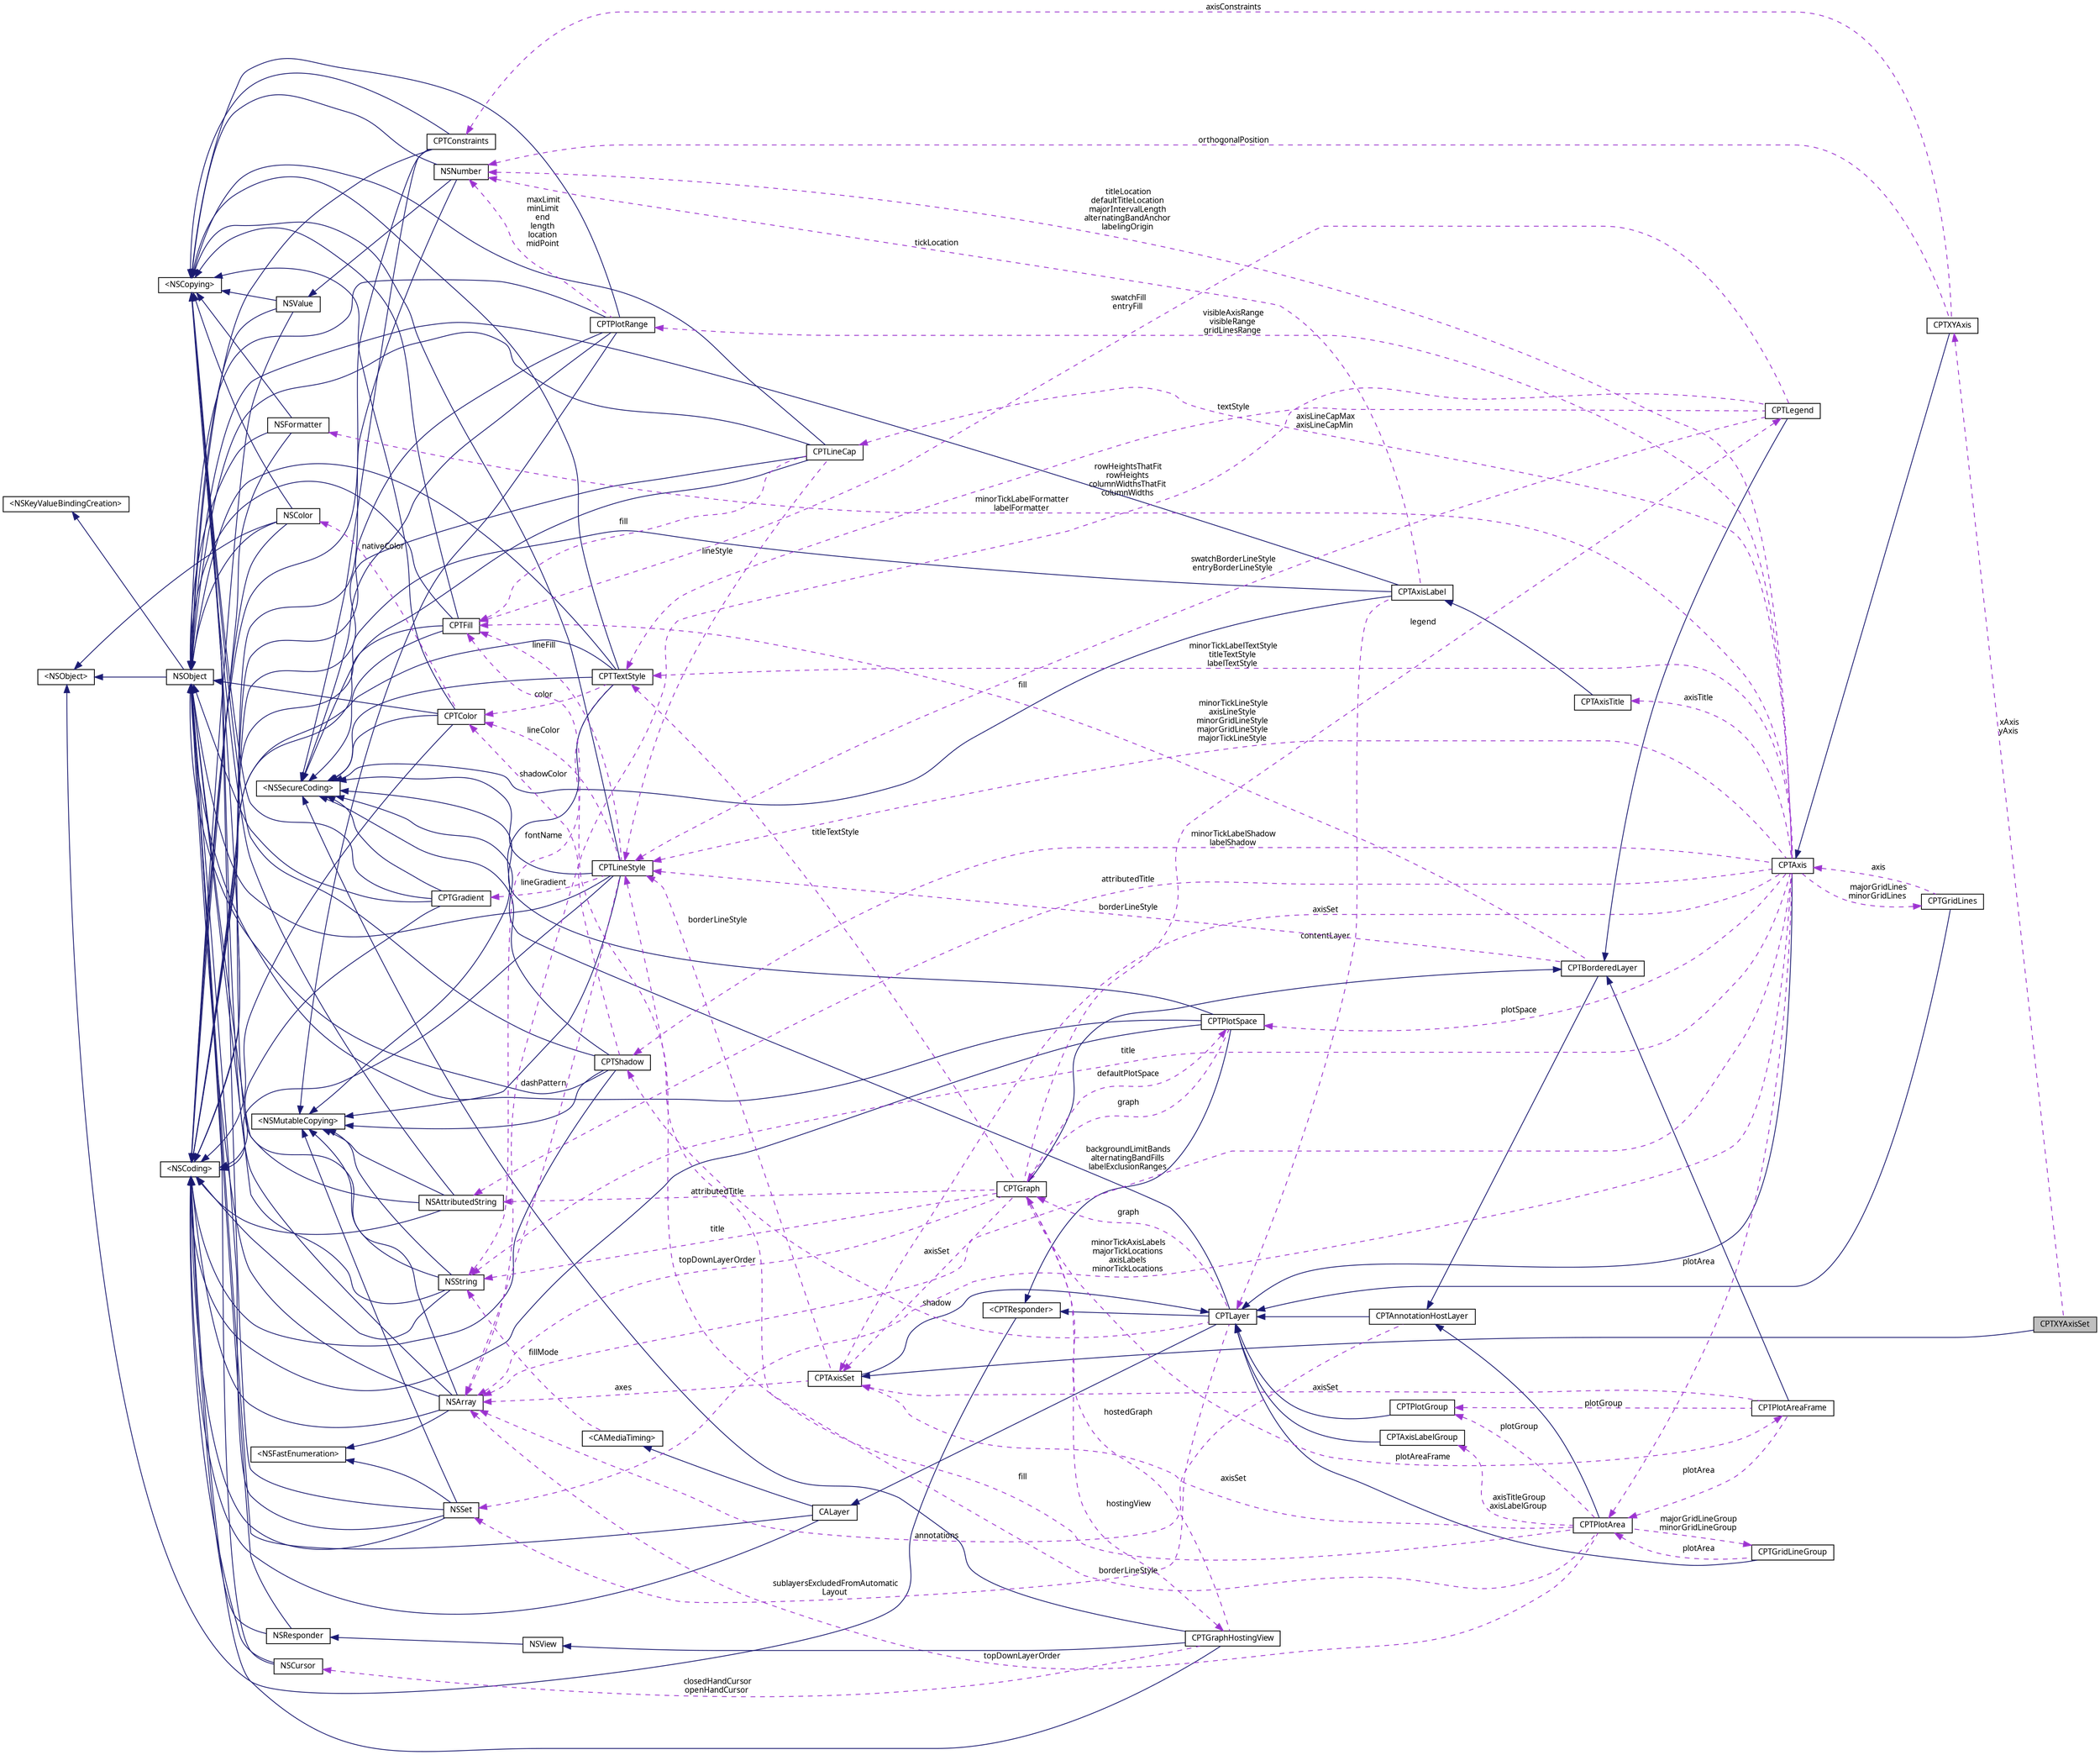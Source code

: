 digraph "CPTXYAxisSet"
{
 // LATEX_PDF_SIZE
  bgcolor="transparent";
  edge [fontname="Lucinda Grande",fontsize="10",labelfontname="Lucinda Grande",labelfontsize="10"];
  node [fontname="Lucinda Grande",fontsize="10",shape=record];
  rankdir="LR";
  Node1 [label="CPTXYAxisSet",height=0.2,width=0.4,color="black", fillcolor="grey75", style="filled", fontcolor="black",tooltip="A set of cartesian (X-Y) axes."];
  Node2 -> Node1 [dir="back",color="midnightblue",fontsize="10",style="solid",fontname="Lucinda Grande"];
  Node2 [label="CPTAxisSet",height=0.2,width=0.4,color="black",URL="$interface_c_p_t_axis_set.html",tooltip="A container layer for the set of axes for a graph."];
  Node3 -> Node2 [dir="back",color="midnightblue",fontsize="10",style="solid",fontname="Lucinda Grande"];
  Node3 [label="CPTLayer",height=0.2,width=0.4,color="black",URL="$interface_c_p_t_layer.html",tooltip="Base class for all Core Animation layers in Core Plot."];
  Node4 -> Node3 [dir="back",color="midnightblue",fontsize="10",style="solid",fontname="Lucinda Grande"];
  Node4 [label="CALayer",height=0.2,width=0.4,color="black",URL="/Users/eskroch/Projects/Core Plot/documentation/doxygen/doxygen-cocoa-tags.xml$https://developer.apple.com/library/mac/.html#documentation/GraphicsImaging/Reference/CALayer_class/Introduction/Introduction",tooltip=" "];
  Node5 -> Node4 [dir="back",color="midnightblue",fontsize="10",style="solid",fontname="Lucinda Grande"];
  Node5 [label="NSObject",height=0.2,width=0.4,color="black",URL="/Users/eskroch/Projects/Core Plot/documentation/doxygen/doxygen-cocoa-tags.xml$https://developer.apple.com/library/mac/.html#documentation/Cocoa/Reference/Foundation/Classes/NSObject_Class/Reference/Reference",tooltip=" "];
  Node6 -> Node5 [dir="back",color="midnightblue",fontsize="10",style="solid",fontname="Lucinda Grande"];
  Node6 [label="\<NSObject\>",height=0.2,width=0.4,color="black",URL="/Users/eskroch/Projects/Core Plot/documentation/doxygen/doxygen-cocoa-tags.xml$https://developer.apple.com/library/mac/.html#documentation/Cocoa/Reference/Foundation/Protocols/NSObject_Protocol/Reference/NSObject",tooltip=" "];
  Node7 -> Node5 [dir="back",color="midnightblue",fontsize="10",style="solid",fontname="Lucinda Grande"];
  Node7 [label="\<NSKeyValueBindingCreation\>",height=0.2,width=0.4,color="black",URL="/Users/eskroch/Projects/Core Plot/documentation/doxygen/doxygen-cocoa-tags.xml$https://developer.apple.com/library/mac/.html#documentation/Cocoa/Reference/ApplicationKit/Protocols/NSKeyValueBindingCreation_Protocol/Reference/Reference",tooltip=" "];
  Node8 -> Node4 [dir="back",color="midnightblue",fontsize="10",style="solid",fontname="Lucinda Grande"];
  Node8 [label="\<NSCoding\>",height=0.2,width=0.4,color="black",URL="/Users/eskroch/Projects/Core Plot/documentation/doxygen/doxygen-cocoa-tags.xml$https://developer.apple.com/library/mac/.html#documentation/Cocoa/Reference/Foundation/Protocols/NSCoding_Protocol/Reference/Reference",tooltip=" "];
  Node9 -> Node4 [dir="back",color="midnightblue",fontsize="10",style="solid",fontname="Lucinda Grande"];
  Node9 [label="\<CAMediaTiming\>",height=0.2,width=0.4,color="black",URL="/Users/eskroch/Projects/Core Plot/documentation/doxygen/doxygen-cocoa-tags.xml$https://developer.apple.com/library/mac/.html#documentation/GraphicsImaging/Reference/CAMediaTiming_protocol/Introduction/Introduction",tooltip=" "];
  Node10 -> Node9 [dir="back",color="darkorchid3",fontsize="10",style="dashed",label=" fillMode" ,fontname="Lucinda Grande"];
  Node10 [label="NSString",height=0.2,width=0.4,color="black",URL="/Users/eskroch/Projects/Core Plot/documentation/doxygen/doxygen-cocoa-tags.xml$https://developer.apple.com/library/mac/.html#documentation/Cocoa/Reference/Foundation/Classes/NSString_Class/Reference/NSString",tooltip=" "];
  Node5 -> Node10 [dir="back",color="midnightblue",fontsize="10",style="solid",fontname="Lucinda Grande"];
  Node8 -> Node10 [dir="back",color="midnightblue",fontsize="10",style="solid",fontname="Lucinda Grande"];
  Node11 -> Node10 [dir="back",color="midnightblue",fontsize="10",style="solid",fontname="Lucinda Grande"];
  Node11 [label="\<NSCopying\>",height=0.2,width=0.4,color="black",URL="/Users/eskroch/Projects/Core Plot/documentation/doxygen/doxygen-cocoa-tags.xml$https://developer.apple.com/library/mac/.html#documentation/Cocoa/Reference/Foundation/Protocols/NSCopying_Protocol/Reference/Reference",tooltip=" "];
  Node12 -> Node10 [dir="back",color="midnightblue",fontsize="10",style="solid",fontname="Lucinda Grande"];
  Node12 [label="\<NSMutableCopying\>",height=0.2,width=0.4,color="black",URL="/Users/eskroch/Projects/Core Plot/documentation/doxygen/doxygen-cocoa-tags.xml$https://developer.apple.com/library/mac/.html#documentation/Cocoa/Reference/Foundation/Protocols/NSMutableCopying_Protocol/Reference/Reference",tooltip=" "];
  Node13 -> Node3 [dir="back",color="midnightblue",fontsize="10",style="solid",fontname="Lucinda Grande"];
  Node13 [label="\<CPTResponder\>",height=0.2,width=0.4,color="black",URL="$protocol_c_p_t_responder-p.html",tooltip="The basis of all event processing in Core Plot."];
  Node6 -> Node13 [dir="back",color="midnightblue",fontsize="10",style="solid",fontname="Lucinda Grande"];
  Node14 -> Node3 [dir="back",color="midnightblue",fontsize="10",style="solid",fontname="Lucinda Grande"];
  Node14 [label="\<NSSecureCoding\>",height=0.2,width=0.4,color="black",URL="/Users/eskroch/Projects/Core Plot/documentation/doxygen/doxygen-cocoa-tags.xml$https://developer.apple.com/library/mac/documentation/Foundation/Reference/NSSecureCoding_Protocol_Ref/.html",tooltip=" "];
  Node15 -> Node3 [dir="back",color="darkorchid3",fontsize="10",style="dashed",label=" shadow" ,fontname="Lucinda Grande"];
  Node15 [label="CPTShadow",height=0.2,width=0.4,color="black",URL="$interface_c_p_t_shadow.html",tooltip="Immutable wrapper for various shadow drawing properties."];
  Node5 -> Node15 [dir="back",color="midnightblue",fontsize="10",style="solid",fontname="Lucinda Grande"];
  Node11 -> Node15 [dir="back",color="midnightblue",fontsize="10",style="solid",fontname="Lucinda Grande"];
  Node12 -> Node15 [dir="back",color="midnightblue",fontsize="10",style="solid",fontname="Lucinda Grande"];
  Node8 -> Node15 [dir="back",color="midnightblue",fontsize="10",style="solid",fontname="Lucinda Grande"];
  Node14 -> Node15 [dir="back",color="midnightblue",fontsize="10",style="solid",fontname="Lucinda Grande"];
  Node16 -> Node15 [dir="back",color="darkorchid3",fontsize="10",style="dashed",label=" shadowColor" ,fontname="Lucinda Grande"];
  Node16 [label="CPTColor",height=0.2,width=0.4,color="black",URL="$interface_c_p_t_color.html",tooltip="An immutable color."];
  Node5 -> Node16 [dir="back",color="midnightblue",fontsize="10",style="solid",fontname="Lucinda Grande"];
  Node11 -> Node16 [dir="back",color="midnightblue",fontsize="10",style="solid",fontname="Lucinda Grande"];
  Node8 -> Node16 [dir="back",color="midnightblue",fontsize="10",style="solid",fontname="Lucinda Grande"];
  Node14 -> Node16 [dir="back",color="midnightblue",fontsize="10",style="solid",fontname="Lucinda Grande"];
  Node17 -> Node16 [dir="back",color="darkorchid3",fontsize="10",style="dashed",label=" nativeColor" ,fontname="Lucinda Grande"];
  Node17 [label="NSColor",height=0.2,width=0.4,color="black",URL="/Users/eskroch/Projects/Core Plot/documentation/doxygen/doxygen-cocoa-tags.xml$https://developer.apple.com/library/mac/.html#documentation/Cocoa/Reference/ApplicationKit/Classes/NSColor_Class/Reference/Reference",tooltip=" "];
  Node5 -> Node17 [dir="back",color="midnightblue",fontsize="10",style="solid",fontname="Lucinda Grande"];
  Node8 -> Node17 [dir="back",color="midnightblue",fontsize="10",style="solid",fontname="Lucinda Grande"];
  Node11 -> Node17 [dir="back",color="midnightblue",fontsize="10",style="solid",fontname="Lucinda Grande"];
  Node6 -> Node17 [dir="back",color="midnightblue",fontsize="10",style="solid",fontname="Lucinda Grande"];
  Node18 -> Node3 [dir="back",color="darkorchid3",fontsize="10",style="dashed",label=" sublayersExcludedFromAutomatic\lLayout" ,fontname="Lucinda Grande"];
  Node18 [label="NSSet",height=0.2,width=0.4,color="black",URL="/Users/eskroch/Projects/Core Plot/documentation/doxygen/doxygen-cocoa-tags.xml$https://developer.apple.com/library/mac/.html#documentation/Cocoa/Reference/Foundation/Classes/NSSet_Class/Reference/Reference",tooltip=" "];
  Node5 -> Node18 [dir="back",color="midnightblue",fontsize="10",style="solid",fontname="Lucinda Grande"];
  Node8 -> Node18 [dir="back",color="midnightblue",fontsize="10",style="solid",fontname="Lucinda Grande"];
  Node11 -> Node18 [dir="back",color="midnightblue",fontsize="10",style="solid",fontname="Lucinda Grande"];
  Node19 -> Node18 [dir="back",color="midnightblue",fontsize="10",style="solid",fontname="Lucinda Grande"];
  Node19 [label="\<NSFastEnumeration\>",height=0.2,width=0.4,color="black",URL="/Users/eskroch/Projects/Core Plot/documentation/doxygen/doxygen-cocoa-tags.xml$https://developer.apple.com/library/mac/.html#documentation/Cocoa/Reference/NSFastEnumeration_protocol/Reference/NSFastEnumeration",tooltip=" "];
  Node12 -> Node18 [dir="back",color="midnightblue",fontsize="10",style="solid",fontname="Lucinda Grande"];
  Node20 -> Node3 [dir="back",color="darkorchid3",fontsize="10",style="dashed",label=" graph" ,fontname="Lucinda Grande"];
  Node20 [label="CPTGraph",height=0.2,width=0.4,color="black",URL="$interface_c_p_t_graph.html",tooltip="An abstract graph class."];
  Node21 -> Node20 [dir="back",color="midnightblue",fontsize="10",style="solid",fontname="Lucinda Grande"];
  Node21 [label="CPTBorderedLayer",height=0.2,width=0.4,color="black",URL="$interface_c_p_t_bordered_layer.html",tooltip="A layer with a border line and background fill."];
  Node22 -> Node21 [dir="back",color="midnightblue",fontsize="10",style="solid",fontname="Lucinda Grande"];
  Node22 [label="CPTAnnotationHostLayer",height=0.2,width=0.4,color="black",URL="$interface_c_p_t_annotation_host_layer.html",tooltip="A container layer for annotations."];
  Node3 -> Node22 [dir="back",color="midnightblue",fontsize="10",style="solid",fontname="Lucinda Grande"];
  Node23 -> Node22 [dir="back",color="darkorchid3",fontsize="10",style="dashed",label=" annotations" ,fontname="Lucinda Grande"];
  Node23 [label="NSArray",height=0.2,width=0.4,color="black",URL="/Users/eskroch/Projects/Core Plot/documentation/doxygen/doxygen-cocoa-tags.xml$https://developer.apple.com/library/mac/.html#documentation/Cocoa/Reference/Foundation/Classes/NSArray_Class/Reference/Reference",tooltip=" "];
  Node5 -> Node23 [dir="back",color="midnightblue",fontsize="10",style="solid",fontname="Lucinda Grande"];
  Node8 -> Node23 [dir="back",color="midnightblue",fontsize="10",style="solid",fontname="Lucinda Grande"];
  Node11 -> Node23 [dir="back",color="midnightblue",fontsize="10",style="solid",fontname="Lucinda Grande"];
  Node19 -> Node23 [dir="back",color="midnightblue",fontsize="10",style="solid",fontname="Lucinda Grande"];
  Node12 -> Node23 [dir="back",color="midnightblue",fontsize="10",style="solid",fontname="Lucinda Grande"];
  Node24 -> Node21 [dir="back",color="darkorchid3",fontsize="10",style="dashed",label=" fill" ,fontname="Lucinda Grande"];
  Node24 [label="CPTFill",height=0.2,width=0.4,color="black",URL="$interface_c_p_t_fill.html",tooltip="Draws area fills."];
  Node5 -> Node24 [dir="back",color="midnightblue",fontsize="10",style="solid",fontname="Lucinda Grande"];
  Node11 -> Node24 [dir="back",color="midnightblue",fontsize="10",style="solid",fontname="Lucinda Grande"];
  Node8 -> Node24 [dir="back",color="midnightblue",fontsize="10",style="solid",fontname="Lucinda Grande"];
  Node14 -> Node24 [dir="back",color="midnightblue",fontsize="10",style="solid",fontname="Lucinda Grande"];
  Node25 -> Node21 [dir="back",color="darkorchid3",fontsize="10",style="dashed",label=" borderLineStyle" ,fontname="Lucinda Grande"];
  Node25 [label="CPTLineStyle",height=0.2,width=0.4,color="black",URL="$interface_c_p_t_line_style.html",tooltip="Immutable wrapper for various line drawing properties. Create a CPTMutableLineStyle if you want to cu..."];
  Node5 -> Node25 [dir="back",color="midnightblue",fontsize="10",style="solid",fontname="Lucinda Grande"];
  Node11 -> Node25 [dir="back",color="midnightblue",fontsize="10",style="solid",fontname="Lucinda Grande"];
  Node12 -> Node25 [dir="back",color="midnightblue",fontsize="10",style="solid",fontname="Lucinda Grande"];
  Node8 -> Node25 [dir="back",color="midnightblue",fontsize="10",style="solid",fontname="Lucinda Grande"];
  Node14 -> Node25 [dir="back",color="midnightblue",fontsize="10",style="solid",fontname="Lucinda Grande"];
  Node24 -> Node25 [dir="back",color="darkorchid3",fontsize="10",style="dashed",label=" lineFill" ,fontname="Lucinda Grande"];
  Node26 -> Node25 [dir="back",color="darkorchid3",fontsize="10",style="dashed",label=" lineGradient" ,fontname="Lucinda Grande"];
  Node26 [label="CPTGradient",height=0.2,width=0.4,color="black",URL="$interface_c_p_t_gradient.html",tooltip="Draws color gradient fills."];
  Node5 -> Node26 [dir="back",color="midnightblue",fontsize="10",style="solid",fontname="Lucinda Grande"];
  Node11 -> Node26 [dir="back",color="midnightblue",fontsize="10",style="solid",fontname="Lucinda Grande"];
  Node8 -> Node26 [dir="back",color="midnightblue",fontsize="10",style="solid",fontname="Lucinda Grande"];
  Node14 -> Node26 [dir="back",color="midnightblue",fontsize="10",style="solid",fontname="Lucinda Grande"];
  Node16 -> Node25 [dir="back",color="darkorchid3",fontsize="10",style="dashed",label=" lineColor" ,fontname="Lucinda Grande"];
  Node23 -> Node25 [dir="back",color="darkorchid3",fontsize="10",style="dashed",label=" dashPattern" ,fontname="Lucinda Grande"];
  Node27 -> Node20 [dir="back",color="darkorchid3",fontsize="10",style="dashed",label=" titleTextStyle" ,fontname="Lucinda Grande"];
  Node27 [label="CPTTextStyle",height=0.2,width=0.4,color="black",URL="$interface_c_p_t_text_style.html",tooltip="Immutable wrapper for various text style properties."];
  Node5 -> Node27 [dir="back",color="midnightblue",fontsize="10",style="solid",fontname="Lucinda Grande"];
  Node11 -> Node27 [dir="back",color="midnightblue",fontsize="10",style="solid",fontname="Lucinda Grande"];
  Node12 -> Node27 [dir="back",color="midnightblue",fontsize="10",style="solid",fontname="Lucinda Grande"];
  Node8 -> Node27 [dir="back",color="midnightblue",fontsize="10",style="solid",fontname="Lucinda Grande"];
  Node14 -> Node27 [dir="back",color="midnightblue",fontsize="10",style="solid",fontname="Lucinda Grande"];
  Node10 -> Node27 [dir="back",color="darkorchid3",fontsize="10",style="dashed",label=" fontName" ,fontname="Lucinda Grande"];
  Node16 -> Node27 [dir="back",color="darkorchid3",fontsize="10",style="dashed",label=" color" ,fontname="Lucinda Grande"];
  Node28 -> Node20 [dir="back",color="darkorchid3",fontsize="10",style="dashed",label=" hostingView" ,fontname="Lucinda Grande"];
  Node28 [label="CPTGraphHostingView",height=0.2,width=0.4,color="black",URL="$interface_c_p_t_graph_hosting_view.html",tooltip="A container view for displaying a CPTGraph."];
  Node29 -> Node28 [dir="back",color="midnightblue",fontsize="10",style="solid",fontname="Lucinda Grande"];
  Node29 [label="NSView",height=0.2,width=0.4,color="black",URL="/Users/eskroch/Projects/Core Plot/documentation/doxygen/doxygen-cocoa-tags.xml$https://developer.apple.com/library/mac/.html#documentation/Cocoa/Reference/ApplicationKit/Classes/NSView_Class/Reference/NSView",tooltip=" "];
  Node30 -> Node29 [dir="back",color="midnightblue",fontsize="10",style="solid",fontname="Lucinda Grande"];
  Node30 [label="NSResponder",height=0.2,width=0.4,color="black",URL="/Users/eskroch/Projects/Core Plot/documentation/doxygen/doxygen-cocoa-tags.xml$https://developer.apple.com/library/mac/.html#documentation/Cocoa/Reference/ApplicationKit/Classes/NSResponder_Class/Reference/Reference",tooltip=" "];
  Node5 -> Node30 [dir="back",color="midnightblue",fontsize="10",style="solid",fontname="Lucinda Grande"];
  Node8 -> Node30 [dir="back",color="midnightblue",fontsize="10",style="solid",fontname="Lucinda Grande"];
  Node8 -> Node28 [dir="back",color="midnightblue",fontsize="10",style="solid",fontname="Lucinda Grande"];
  Node14 -> Node28 [dir="back",color="midnightblue",fontsize="10",style="solid",fontname="Lucinda Grande"];
  Node20 -> Node28 [dir="back",color="darkorchid3",fontsize="10",style="dashed",label=" hostedGraph" ,fontname="Lucinda Grande"];
  Node31 -> Node28 [dir="back",color="darkorchid3",fontsize="10",style="dashed",label=" closedHandCursor\nopenHandCursor" ,fontname="Lucinda Grande"];
  Node31 [label="NSCursor",height=0.2,width=0.4,color="black",URL="/Users/eskroch/Projects/Core Plot/documentation/doxygen/doxygen-cocoa-tags.xml$https://developer.apple.com/library/mac/.html#documentation/Cocoa/Reference/ApplicationKit/Classes/NSCursor_Class/Reference/Reference",tooltip=" "];
  Node5 -> Node31 [dir="back",color="midnightblue",fontsize="10",style="solid",fontname="Lucinda Grande"];
  Node8 -> Node31 [dir="back",color="midnightblue",fontsize="10",style="solid",fontname="Lucinda Grande"];
  Node2 -> Node20 [dir="back",color="darkorchid3",fontsize="10",style="dashed",label=" axisSet" ,fontname="Lucinda Grande"];
  Node32 -> Node20 [dir="back",color="darkorchid3",fontsize="10",style="dashed",label=" attributedTitle" ,fontname="Lucinda Grande"];
  Node32 [label="NSAttributedString",height=0.2,width=0.4,color="black",URL="/Users/eskroch/Projects/Core Plot/documentation/doxygen/doxygen-cocoa-tags.xml$https://developer.apple.com/library/mac/.html#documentation/Cocoa/Reference/Foundation/Classes/NSAttributedString_Class/Reference/NSAttributedString",tooltip=" "];
  Node5 -> Node32 [dir="back",color="midnightblue",fontsize="10",style="solid",fontname="Lucinda Grande"];
  Node8 -> Node32 [dir="back",color="midnightblue",fontsize="10",style="solid",fontname="Lucinda Grande"];
  Node11 -> Node32 [dir="back",color="midnightblue",fontsize="10",style="solid",fontname="Lucinda Grande"];
  Node12 -> Node32 [dir="back",color="midnightblue",fontsize="10",style="solid",fontname="Lucinda Grande"];
  Node33 -> Node20 [dir="back",color="darkorchid3",fontsize="10",style="dashed",label=" plotAreaFrame" ,fontname="Lucinda Grande"];
  Node33 [label="CPTPlotAreaFrame",height=0.2,width=0.4,color="black",URL="$interface_c_p_t_plot_area_frame.html",tooltip="A layer drawn on top of the graph layer and behind all plot elements."];
  Node21 -> Node33 [dir="back",color="midnightblue",fontsize="10",style="solid",fontname="Lucinda Grande"];
  Node2 -> Node33 [dir="back",color="darkorchid3",fontsize="10",style="dashed",label=" axisSet" ,fontname="Lucinda Grande"];
  Node34 -> Node33 [dir="back",color="darkorchid3",fontsize="10",style="dashed",label=" plotArea" ,fontname="Lucinda Grande"];
  Node34 [label="CPTPlotArea",height=0.2,width=0.4,color="black",URL="$interface_c_p_t_plot_area.html",tooltip="A layer representing the actual plotting area of a graph."];
  Node22 -> Node34 [dir="back",color="midnightblue",fontsize="10",style="solid",fontname="Lucinda Grande"];
  Node35 -> Node34 [dir="back",color="darkorchid3",fontsize="10",style="dashed",label=" majorGridLineGroup\nminorGridLineGroup" ,fontname="Lucinda Grande"];
  Node35 [label="CPTGridLineGroup",height=0.2,width=0.4,color="black",URL="$interface_c_p_t_grid_line_group.html",tooltip="A group of grid line layers."];
  Node3 -> Node35 [dir="back",color="midnightblue",fontsize="10",style="solid",fontname="Lucinda Grande"];
  Node34 -> Node35 [dir="back",color="darkorchid3",fontsize="10",style="dashed",label=" plotArea" ,fontname="Lucinda Grande"];
  Node24 -> Node34 [dir="back",color="darkorchid3",fontsize="10",style="dashed",label=" fill" ,fontname="Lucinda Grande"];
  Node2 -> Node34 [dir="back",color="darkorchid3",fontsize="10",style="dashed",label=" axisSet" ,fontname="Lucinda Grande"];
  Node25 -> Node34 [dir="back",color="darkorchid3",fontsize="10",style="dashed",label=" borderLineStyle" ,fontname="Lucinda Grande"];
  Node36 -> Node34 [dir="back",color="darkorchid3",fontsize="10",style="dashed",label=" axisTitleGroup\naxisLabelGroup" ,fontname="Lucinda Grande"];
  Node36 [label="CPTAxisLabelGroup",height=0.2,width=0.4,color="black",URL="$interface_c_p_t_axis_label_group.html",tooltip="A container layer for the axis labels."];
  Node3 -> Node36 [dir="back",color="midnightblue",fontsize="10",style="solid",fontname="Lucinda Grande"];
  Node37 -> Node34 [dir="back",color="darkorchid3",fontsize="10",style="dashed",label=" plotGroup" ,fontname="Lucinda Grande"];
  Node37 [label="CPTPlotGroup",height=0.2,width=0.4,color="black",URL="$interface_c_p_t_plot_group.html",tooltip="Defines the coordinate system of a plot."];
  Node3 -> Node37 [dir="back",color="midnightblue",fontsize="10",style="solid",fontname="Lucinda Grande"];
  Node23 -> Node34 [dir="back",color="darkorchid3",fontsize="10",style="dashed",label=" topDownLayerOrder" ,fontname="Lucinda Grande"];
  Node37 -> Node33 [dir="back",color="darkorchid3",fontsize="10",style="dashed",label=" plotGroup" ,fontname="Lucinda Grande"];
  Node10 -> Node20 [dir="back",color="darkorchid3",fontsize="10",style="dashed",label=" title" ,fontname="Lucinda Grande"];
  Node38 -> Node20 [dir="back",color="darkorchid3",fontsize="10",style="dashed",label=" defaultPlotSpace" ,fontname="Lucinda Grande"];
  Node38 [label="CPTPlotSpace",height=0.2,width=0.4,color="black",URL="$interface_c_p_t_plot_space.html",tooltip="Defines the coordinate system of a plot."];
  Node5 -> Node38 [dir="back",color="midnightblue",fontsize="10",style="solid",fontname="Lucinda Grande"];
  Node13 -> Node38 [dir="back",color="midnightblue",fontsize="10",style="solid",fontname="Lucinda Grande"];
  Node8 -> Node38 [dir="back",color="midnightblue",fontsize="10",style="solid",fontname="Lucinda Grande"];
  Node14 -> Node38 [dir="back",color="midnightblue",fontsize="10",style="solid",fontname="Lucinda Grande"];
  Node20 -> Node38 [dir="back",color="darkorchid3",fontsize="10",style="dashed",label=" graph" ,fontname="Lucinda Grande"];
  Node39 -> Node20 [dir="back",color="darkorchid3",fontsize="10",style="dashed",label=" legend" ,fontname="Lucinda Grande"];
  Node39 [label="CPTLegend",height=0.2,width=0.4,color="black",URL="$interface_c_p_t_legend.html",tooltip="A graph legend."];
  Node21 -> Node39 [dir="back",color="midnightblue",fontsize="10",style="solid",fontname="Lucinda Grande"];
  Node27 -> Node39 [dir="back",color="darkorchid3",fontsize="10",style="dashed",label=" textStyle" ,fontname="Lucinda Grande"];
  Node24 -> Node39 [dir="back",color="darkorchid3",fontsize="10",style="dashed",label=" swatchFill\nentryFill" ,fontname="Lucinda Grande"];
  Node25 -> Node39 [dir="back",color="darkorchid3",fontsize="10",style="dashed",label=" swatchBorderLineStyle\nentryBorderLineStyle" ,fontname="Lucinda Grande"];
  Node23 -> Node39 [dir="back",color="darkorchid3",fontsize="10",style="dashed",label=" rowHeightsThatFit\nrowHeights\ncolumnWidthsThatFit\ncolumnWidths" ,fontname="Lucinda Grande"];
  Node23 -> Node20 [dir="back",color="darkorchid3",fontsize="10",style="dashed",label=" topDownLayerOrder" ,fontname="Lucinda Grande"];
  Node25 -> Node2 [dir="back",color="darkorchid3",fontsize="10",style="dashed",label=" borderLineStyle" ,fontname="Lucinda Grande"];
  Node23 -> Node2 [dir="back",color="darkorchid3",fontsize="10",style="dashed",label=" axes" ,fontname="Lucinda Grande"];
  Node40 -> Node1 [dir="back",color="darkorchid3",fontsize="10",style="dashed",label=" xAxis\nyAxis" ,fontname="Lucinda Grande"];
  Node40 [label="CPTXYAxis",height=0.2,width=0.4,color="black",URL="$interface_c_p_t_x_y_axis.html",tooltip="A 2-dimensional cartesian (X-Y) axis class."];
  Node41 -> Node40 [dir="back",color="midnightblue",fontsize="10",style="solid",fontname="Lucinda Grande"];
  Node41 [label="CPTAxis",height=0.2,width=0.4,color="black",URL="$interface_c_p_t_axis.html",tooltip="An abstract axis class."];
  Node3 -> Node41 [dir="back",color="midnightblue",fontsize="10",style="solid",fontname="Lucinda Grande"];
  Node42 -> Node41 [dir="back",color="darkorchid3",fontsize="10",style="dashed",label=" majorGridLines\nminorGridLines" ,fontname="Lucinda Grande"];
  Node42 [label="CPTGridLines",height=0.2,width=0.4,color="black",URL="$interface_c_p_t_grid_lines.html",tooltip="An abstract class that draws grid lines for an axis."];
  Node3 -> Node42 [dir="back",color="midnightblue",fontsize="10",style="solid",fontname="Lucinda Grande"];
  Node41 -> Node42 [dir="back",color="darkorchid3",fontsize="10",style="dashed",label=" axis" ,fontname="Lucinda Grande"];
  Node15 -> Node41 [dir="back",color="darkorchid3",fontsize="10",style="dashed",label=" minorTickLabelShadow\nlabelShadow" ,fontname="Lucinda Grande"];
  Node43 -> Node41 [dir="back",color="darkorchid3",fontsize="10",style="dashed",label=" minorTickLabelFormatter\nlabelFormatter" ,fontname="Lucinda Grande"];
  Node43 [label="NSFormatter",height=0.2,width=0.4,color="black",URL="/Users/eskroch/Projects/Core Plot/documentation/doxygen/doxygen-cocoa-tags.xml$https://developer.apple.com/library/mac/.html#documentation/Cocoa/Reference/Foundation/Classes/NSFormatter_Class/Reference/Reference",tooltip=" "];
  Node5 -> Node43 [dir="back",color="midnightblue",fontsize="10",style="solid",fontname="Lucinda Grande"];
  Node8 -> Node43 [dir="back",color="midnightblue",fontsize="10",style="solid",fontname="Lucinda Grande"];
  Node11 -> Node43 [dir="back",color="midnightblue",fontsize="10",style="solid",fontname="Lucinda Grande"];
  Node27 -> Node41 [dir="back",color="darkorchid3",fontsize="10",style="dashed",label=" minorTickLabelTextStyle\ntitleTextStyle\nlabelTextStyle" ,fontname="Lucinda Grande"];
  Node44 -> Node41 [dir="back",color="darkorchid3",fontsize="10",style="dashed",label=" axisTitle" ,fontname="Lucinda Grande"];
  Node44 [label="CPTAxisTitle",height=0.2,width=0.4,color="black",URL="$interface_c_p_t_axis_title.html",tooltip="An axis title."];
  Node45 -> Node44 [dir="back",color="midnightblue",fontsize="10",style="solid",fontname="Lucinda Grande"];
  Node45 [label="CPTAxisLabel",height=0.2,width=0.4,color="black",URL="$interface_c_p_t_axis_label.html",tooltip="An axis label."];
  Node5 -> Node45 [dir="back",color="midnightblue",fontsize="10",style="solid",fontname="Lucinda Grande"];
  Node8 -> Node45 [dir="back",color="midnightblue",fontsize="10",style="solid",fontname="Lucinda Grande"];
  Node14 -> Node45 [dir="back",color="midnightblue",fontsize="10",style="solid",fontname="Lucinda Grande"];
  Node46 -> Node45 [dir="back",color="darkorchid3",fontsize="10",style="dashed",label=" tickLocation" ,fontname="Lucinda Grande"];
  Node46 [label="NSNumber",height=0.2,width=0.4,color="black",URL="/Users/eskroch/Projects/Core Plot/documentation/doxygen/doxygen-cocoa-tags.xml$https://developer.apple.com/library/mac/.html#documentation/Cocoa/Reference/Foundation/Classes/NSNumber_Class/Reference/Reference",tooltip=" "];
  Node47 -> Node46 [dir="back",color="midnightblue",fontsize="10",style="solid",fontname="Lucinda Grande"];
  Node47 [label="NSValue",height=0.2,width=0.4,color="black",URL="/Users/eskroch/Projects/Core Plot/documentation/doxygen/doxygen-cocoa-tags.xml$https://developer.apple.com/library/mac/.html#documentation/Cocoa/Reference/Foundation/Classes/NSValue_Class/Reference/Reference",tooltip=" "];
  Node5 -> Node47 [dir="back",color="midnightblue",fontsize="10",style="solid",fontname="Lucinda Grande"];
  Node8 -> Node47 [dir="back",color="midnightblue",fontsize="10",style="solid",fontname="Lucinda Grande"];
  Node11 -> Node47 [dir="back",color="midnightblue",fontsize="10",style="solid",fontname="Lucinda Grande"];
  Node8 -> Node46 [dir="back",color="midnightblue",fontsize="10",style="solid",fontname="Lucinda Grande"];
  Node11 -> Node46 [dir="back",color="midnightblue",fontsize="10",style="solid",fontname="Lucinda Grande"];
  Node3 -> Node45 [dir="back",color="darkorchid3",fontsize="10",style="dashed",label=" contentLayer" ,fontname="Lucinda Grande"];
  Node18 -> Node41 [dir="back",color="darkorchid3",fontsize="10",style="dashed",label=" minorTickAxisLabels\nmajorTickLocations\naxisLabels\nminorTickLocations" ,fontname="Lucinda Grande"];
  Node2 -> Node41 [dir="back",color="darkorchid3",fontsize="10",style="dashed",label=" axisSet" ,fontname="Lucinda Grande"];
  Node32 -> Node41 [dir="back",color="darkorchid3",fontsize="10",style="dashed",label=" attributedTitle" ,fontname="Lucinda Grande"];
  Node48 -> Node41 [dir="back",color="darkorchid3",fontsize="10",style="dashed",label=" visibleAxisRange\nvisibleRange\ngridLinesRange" ,fontname="Lucinda Grande"];
  Node48 [label="CPTPlotRange",height=0.2,width=0.4,color="black",URL="$interface_c_p_t_plot_range.html",tooltip="Defines an immutable range of plot data."];
  Node5 -> Node48 [dir="back",color="midnightblue",fontsize="10",style="solid",fontname="Lucinda Grande"];
  Node11 -> Node48 [dir="back",color="midnightblue",fontsize="10",style="solid",fontname="Lucinda Grande"];
  Node12 -> Node48 [dir="back",color="midnightblue",fontsize="10",style="solid",fontname="Lucinda Grande"];
  Node8 -> Node48 [dir="back",color="midnightblue",fontsize="10",style="solid",fontname="Lucinda Grande"];
  Node14 -> Node48 [dir="back",color="midnightblue",fontsize="10",style="solid",fontname="Lucinda Grande"];
  Node46 -> Node48 [dir="back",color="darkorchid3",fontsize="10",style="dashed",label=" maxLimit\nminLimit\nend\nlength\nlocation\nmidPoint" ,fontname="Lucinda Grande"];
  Node25 -> Node41 [dir="back",color="darkorchid3",fontsize="10",style="dashed",label=" minorTickLineStyle\naxisLineStyle\nminorGridLineStyle\nmajorGridLineStyle\nmajorTickLineStyle" ,fontname="Lucinda Grande"];
  Node34 -> Node41 [dir="back",color="darkorchid3",fontsize="10",style="dashed",label=" plotArea" ,fontname="Lucinda Grande"];
  Node10 -> Node41 [dir="back",color="darkorchid3",fontsize="10",style="dashed",label=" title" ,fontname="Lucinda Grande"];
  Node46 -> Node41 [dir="back",color="darkorchid3",fontsize="10",style="dashed",label=" titleLocation\ndefaultTitleLocation\nmajorIntervalLength\nalternatingBandAnchor\nlabelingOrigin" ,fontname="Lucinda Grande"];
  Node38 -> Node41 [dir="back",color="darkorchid3",fontsize="10",style="dashed",label=" plotSpace" ,fontname="Lucinda Grande"];
  Node49 -> Node41 [dir="back",color="darkorchid3",fontsize="10",style="dashed",label=" axisLineCapMax\naxisLineCapMin" ,fontname="Lucinda Grande"];
  Node49 [label="CPTLineCap",height=0.2,width=0.4,color="black",URL="$interface_c_p_t_line_cap.html",tooltip="End cap decorations for lines."];
  Node5 -> Node49 [dir="back",color="midnightblue",fontsize="10",style="solid",fontname="Lucinda Grande"];
  Node11 -> Node49 [dir="back",color="midnightblue",fontsize="10",style="solid",fontname="Lucinda Grande"];
  Node8 -> Node49 [dir="back",color="midnightblue",fontsize="10",style="solid",fontname="Lucinda Grande"];
  Node14 -> Node49 [dir="back",color="midnightblue",fontsize="10",style="solid",fontname="Lucinda Grande"];
  Node24 -> Node49 [dir="back",color="darkorchid3",fontsize="10",style="dashed",label=" fill" ,fontname="Lucinda Grande"];
  Node25 -> Node49 [dir="back",color="darkorchid3",fontsize="10",style="dashed",label=" lineStyle" ,fontname="Lucinda Grande"];
  Node23 -> Node41 [dir="back",color="darkorchid3",fontsize="10",style="dashed",label=" backgroundLimitBands\nalternatingBandFills\nlabelExclusionRanges" ,fontname="Lucinda Grande"];
  Node46 -> Node40 [dir="back",color="darkorchid3",fontsize="10",style="dashed",label=" orthogonalPosition" ,fontname="Lucinda Grande"];
  Node50 -> Node40 [dir="back",color="darkorchid3",fontsize="10",style="dashed",label=" axisConstraints" ,fontname="Lucinda Grande"];
  Node50 [label="CPTConstraints",height=0.2,width=0.4,color="black",URL="$interface_c_p_t_constraints.html",tooltip="Implements a one-dimensional constrained position within a given numeric range."];
  Node5 -> Node50 [dir="back",color="midnightblue",fontsize="10",style="solid",fontname="Lucinda Grande"];
  Node11 -> Node50 [dir="back",color="midnightblue",fontsize="10",style="solid",fontname="Lucinda Grande"];
  Node8 -> Node50 [dir="back",color="midnightblue",fontsize="10",style="solid",fontname="Lucinda Grande"];
  Node14 -> Node50 [dir="back",color="midnightblue",fontsize="10",style="solid",fontname="Lucinda Grande"];
}
